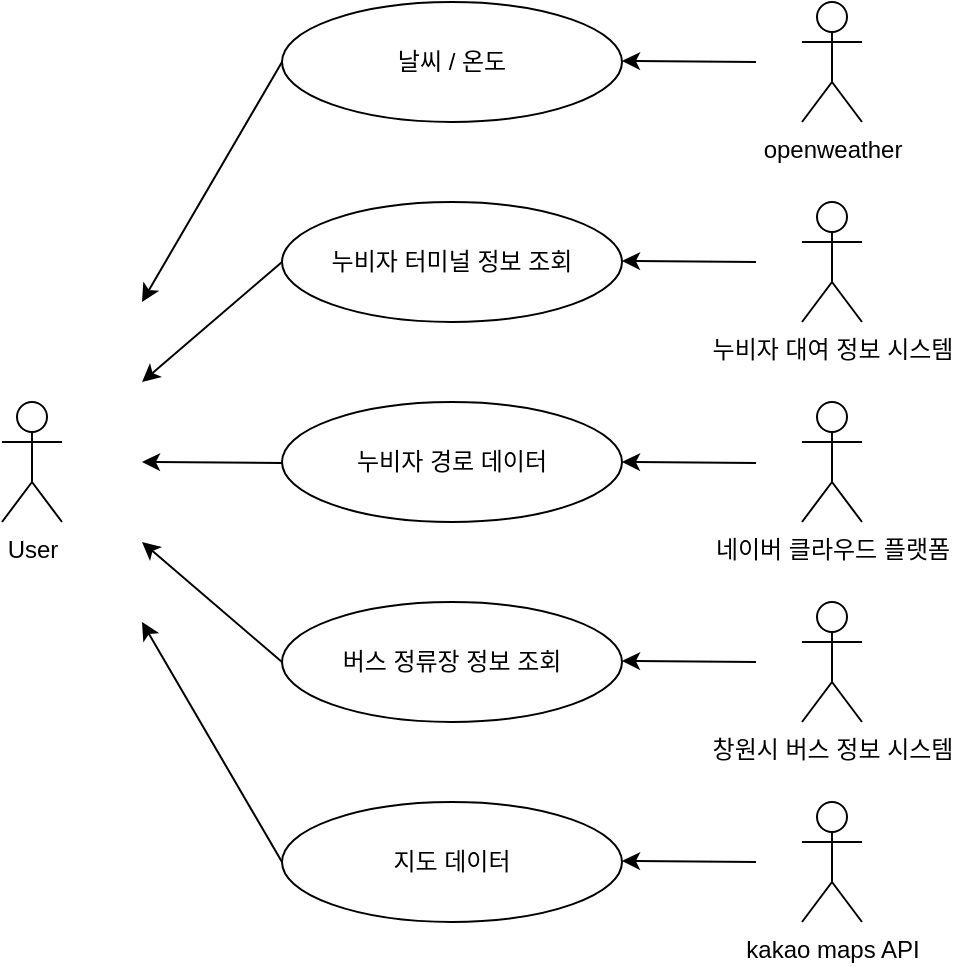 <mxfile version="12.2.2" type="device" pages="1"><diagram id="I7mprVpUnRNCv7eUr2oC" name="Page-1"><mxGraphModel dx="974" dy="566" grid="1" gridSize="10" guides="1" tooltips="1" connect="1" arrows="1" fold="1" page="1" pageScale="1" pageWidth="827" pageHeight="1169" math="0" shadow="0"><root><mxCell id="0"/><mxCell id="1" parent="0"/><object label="User" id="eKY6yiqzSKeoiQtM9oKi-1"><mxCell style="shape=umlActor;verticalLabelPosition=bottom;labelBackgroundColor=#ffffff;verticalAlign=top;html=1;outlineConnect=0;fontFamily=Helvetica;fontStyle=0" parent="1" vertex="1"><mxGeometry x="170" y="320" width="30" height="60" as="geometry"/></mxCell></object><mxCell id="eKY6yiqzSKeoiQtM9oKi-4" value="" style="endArrow=classic;html=1;" parent="1" edge="1"><mxGeometry width="50" height="50" relative="1" as="geometry"><mxPoint x="310" y="350.5" as="sourcePoint"/><mxPoint x="240" y="350" as="targetPoint"/></mxGeometry></mxCell><mxCell id="eKY6yiqzSKeoiQtM9oKi-12" value="누비자 경로 데이터" style="ellipse;whiteSpace=wrap;html=1;fontFamily=Helvetica;" parent="1" vertex="1"><mxGeometry x="310" y="320" width="170" height="60" as="geometry"/></mxCell><mxCell id="eKY6yiqzSKeoiQtM9oKi-15" value="" style="endArrow=classic;html=1;" parent="1" edge="1"><mxGeometry width="50" height="50" relative="1" as="geometry"><mxPoint x="547" y="350.5" as="sourcePoint"/><mxPoint x="480" y="350" as="targetPoint"/></mxGeometry></mxCell><mxCell id="eKY6yiqzSKeoiQtM9oKi-19" value="" style="endArrow=classic;html=1;exitX=0;exitY=0.5;exitDx=0;exitDy=0;" parent="1" source="eKY6yiqzSKeoiQtM9oKi-20" edge="1"><mxGeometry width="50" height="50" relative="1" as="geometry"><mxPoint x="310" y="530" as="sourcePoint"/><mxPoint x="240" y="430" as="targetPoint"/></mxGeometry></mxCell><mxCell id="eKY6yiqzSKeoiQtM9oKi-20" value="지도 데이터" style="ellipse;whiteSpace=wrap;html=1;fontFamily=Helvetica;" parent="1" vertex="1"><mxGeometry x="310" y="520" width="170" height="60" as="geometry"/></mxCell><mxCell id="eKY6yiqzSKeoiQtM9oKi-21" value="" style="endArrow=classic;html=1;" parent="1" edge="1"><mxGeometry width="50" height="50" relative="1" as="geometry"><mxPoint x="547" y="550" as="sourcePoint"/><mxPoint x="480" y="549.5" as="targetPoint"/></mxGeometry></mxCell><mxCell id="eKY6yiqzSKeoiQtM9oKi-22" value="" style="endArrow=classic;html=1;exitX=0;exitY=0.5;exitDx=0;exitDy=0;" parent="1" source="eKY6yiqzSKeoiQtM9oKi-23" edge="1"><mxGeometry width="50" height="50" relative="1" as="geometry"><mxPoint x="307" y="260" as="sourcePoint"/><mxPoint x="240" y="310" as="targetPoint"/></mxGeometry></mxCell><mxCell id="eKY6yiqzSKeoiQtM9oKi-23" value="누비자 터미널 정보 조회" style="ellipse;whiteSpace=wrap;html=1;fontFamily=Helvetica;" parent="1" vertex="1"><mxGeometry x="310" y="220" width="170" height="60" as="geometry"/></mxCell><mxCell id="eKY6yiqzSKeoiQtM9oKi-24" value="" style="endArrow=classic;html=1;" parent="1" edge="1"><mxGeometry width="50" height="50" relative="1" as="geometry"><mxPoint x="547" y="250" as="sourcePoint"/><mxPoint x="480" y="249.5" as="targetPoint"/></mxGeometry></mxCell><mxCell id="eKY6yiqzSKeoiQtM9oKi-26" value="버스 정류장 정보 조회" style="ellipse;whiteSpace=wrap;html=1;fontFamily=Helvetica;" parent="1" vertex="1"><mxGeometry x="310" y="420" width="170" height="60" as="geometry"/></mxCell><mxCell id="eKY6yiqzSKeoiQtM9oKi-27" value="" style="endArrow=classic;html=1;" parent="1" edge="1"><mxGeometry width="50" height="50" relative="1" as="geometry"><mxPoint x="547" y="450" as="sourcePoint"/><mxPoint x="480" y="449.5" as="targetPoint"/></mxGeometry></mxCell><mxCell id="eKY6yiqzSKeoiQtM9oKi-29" value="" style="endArrow=classic;html=1;exitX=0;exitY=0.5;exitDx=0;exitDy=0;" parent="1" source="eKY6yiqzSKeoiQtM9oKi-26" edge="1"><mxGeometry width="50" height="50" relative="1" as="geometry"><mxPoint x="300" y="430" as="sourcePoint"/><mxPoint x="240" y="390" as="targetPoint"/></mxGeometry></mxCell><mxCell id="eKY6yiqzSKeoiQtM9oKi-30" value="날씨 / 온도" style="ellipse;whiteSpace=wrap;html=1;fontFamily=Helvetica;" parent="1" vertex="1"><mxGeometry x="310" y="120" width="170" height="60" as="geometry"/></mxCell><mxCell id="eKY6yiqzSKeoiQtM9oKi-31" value="" style="endArrow=classic;html=1;" parent="1" edge="1"><mxGeometry width="50" height="50" relative="1" as="geometry"><mxPoint x="547" y="150" as="sourcePoint"/><mxPoint x="480" y="149.5" as="targetPoint"/></mxGeometry></mxCell><mxCell id="eKY6yiqzSKeoiQtM9oKi-32" value="" style="endArrow=classic;html=1;exitX=0;exitY=0.5;exitDx=0;exitDy=0;" parent="1" source="eKY6yiqzSKeoiQtM9oKi-30" edge="1"><mxGeometry width="50" height="50" relative="1" as="geometry"><mxPoint x="310" y="170" as="sourcePoint"/><mxPoint x="240" y="270" as="targetPoint"/></mxGeometry></mxCell><mxCell id="eKY6yiqzSKeoiQtM9oKi-33" value="openweather" style="shape=umlActor;verticalLabelPosition=bottom;labelBackgroundColor=#ffffff;verticalAlign=top;html=1;outlineConnect=0;fontFamily=Helvetica;" parent="1" vertex="1"><mxGeometry x="570" y="120" width="30" height="60" as="geometry"/></mxCell><mxCell id="eKY6yiqzSKeoiQtM9oKi-34" value="&lt;div&gt;누비자 대여 정보 시스템&lt;/div&gt;" style="shape=umlActor;verticalLabelPosition=bottom;labelBackgroundColor=#ffffff;verticalAlign=top;html=1;outlineConnect=0;fontFamily=Helvetica;align=center;" parent="1" vertex="1"><mxGeometry x="570" y="220" width="30" height="60" as="geometry"/></mxCell><mxCell id="eKY6yiqzSKeoiQtM9oKi-35" value="네이버 클라우드 플랫폼" style="shape=umlActor;verticalLabelPosition=bottom;labelBackgroundColor=#ffffff;verticalAlign=top;html=1;outlineConnect=0;fontFamily=Helvetica;" parent="1" vertex="1"><mxGeometry x="570" y="320" width="30" height="60" as="geometry"/></mxCell><mxCell id="eKY6yiqzSKeoiQtM9oKi-36" value="창원시 버스 정보 시스템" style="shape=umlActor;verticalLabelPosition=bottom;labelBackgroundColor=#ffffff;verticalAlign=top;html=1;outlineConnect=0;fontFamily=Helvetica;" parent="1" vertex="1"><mxGeometry x="570" y="420" width="30" height="60" as="geometry"/></mxCell><mxCell id="eKY6yiqzSKeoiQtM9oKi-37" value="kakao maps API" style="shape=umlActor;verticalLabelPosition=bottom;labelBackgroundColor=#ffffff;verticalAlign=top;html=1;outlineConnect=0;fontFamily=Helvetica;" parent="1" vertex="1"><mxGeometry x="570" y="520" width="30" height="60" as="geometry"/></mxCell></root></mxGraphModel></diagram></mxfile>